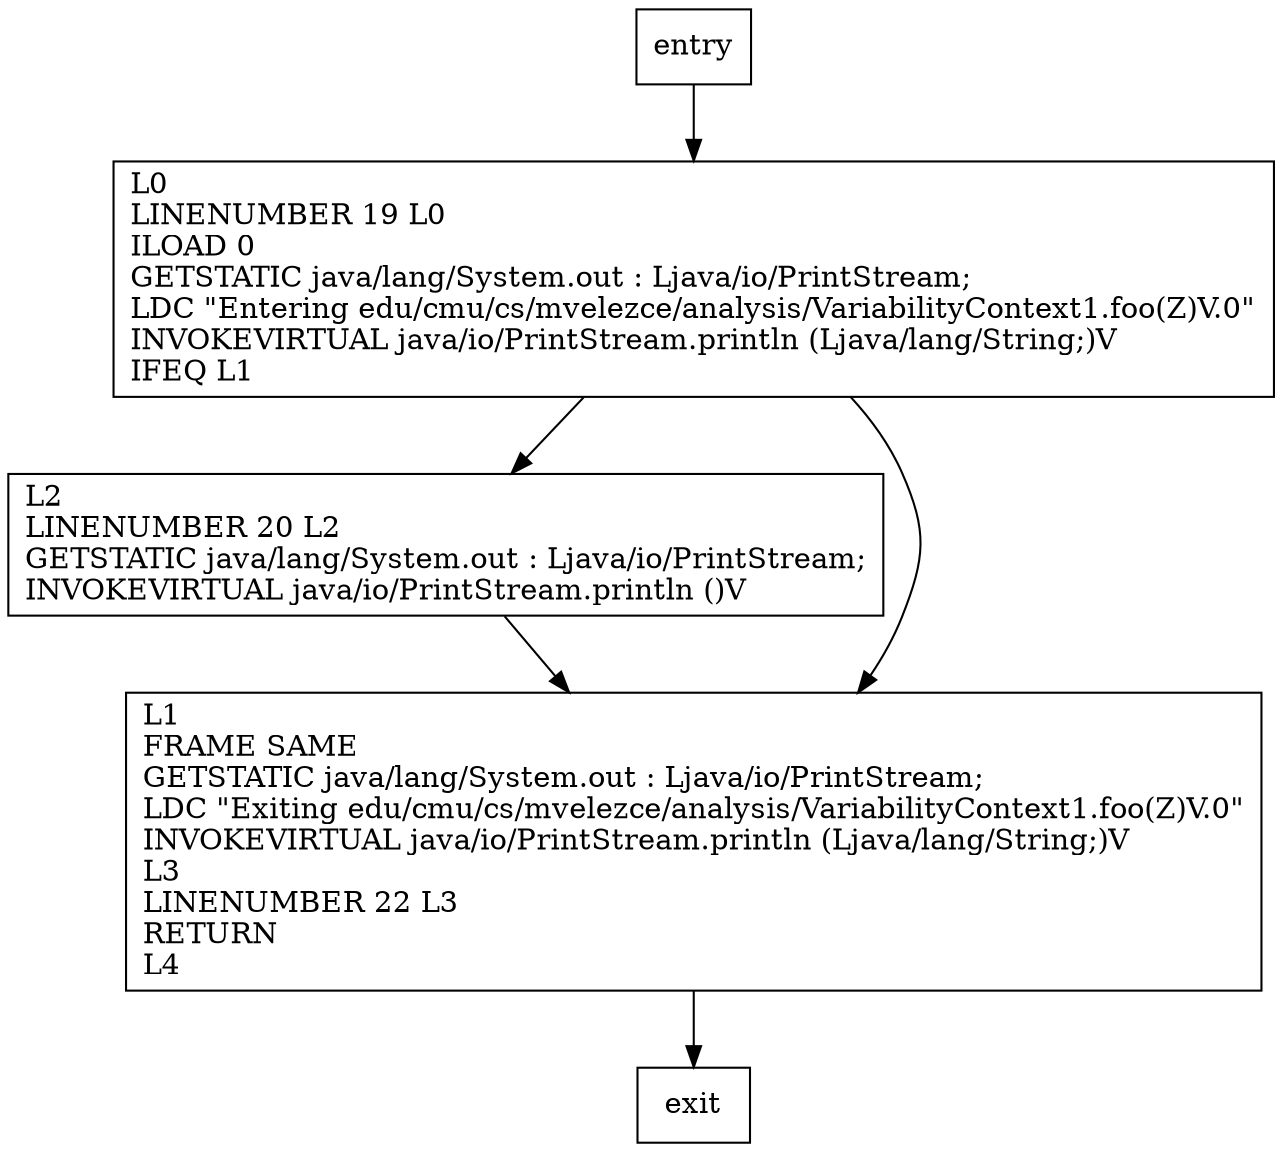 digraph foo {
node [shape=record];
996907393 [label="L2\lLINENUMBER 20 L2\lGETSTATIC java/lang/System.out : Ljava/io/PrintStream;\lINVOKEVIRTUAL java/io/PrintStream.println ()V\l"];
1676792692 [label="L0\lLINENUMBER 19 L0\lILOAD 0\lGETSTATIC java/lang/System.out : Ljava/io/PrintStream;\lLDC \"Entering edu/cmu/cs/mvelezce/analysis/VariabilityContext1.foo(Z)V.0\"\lINVOKEVIRTUAL java/io/PrintStream.println (Ljava/lang/String;)V\lIFEQ L1\l"];
1420664825 [label="L1\lFRAME SAME\lGETSTATIC java/lang/System.out : Ljava/io/PrintStream;\lLDC \"Exiting edu/cmu/cs/mvelezce/analysis/VariabilityContext1.foo(Z)V.0\"\lINVOKEVIRTUAL java/io/PrintStream.println (Ljava/lang/String;)V\lL3\lLINENUMBER 22 L3\lRETURN\lL4\l"];
entry;
exit;
entry -> 1676792692;
996907393 -> 1420664825;
1676792692 -> 996907393;
1676792692 -> 1420664825;
1420664825 -> exit;
}
